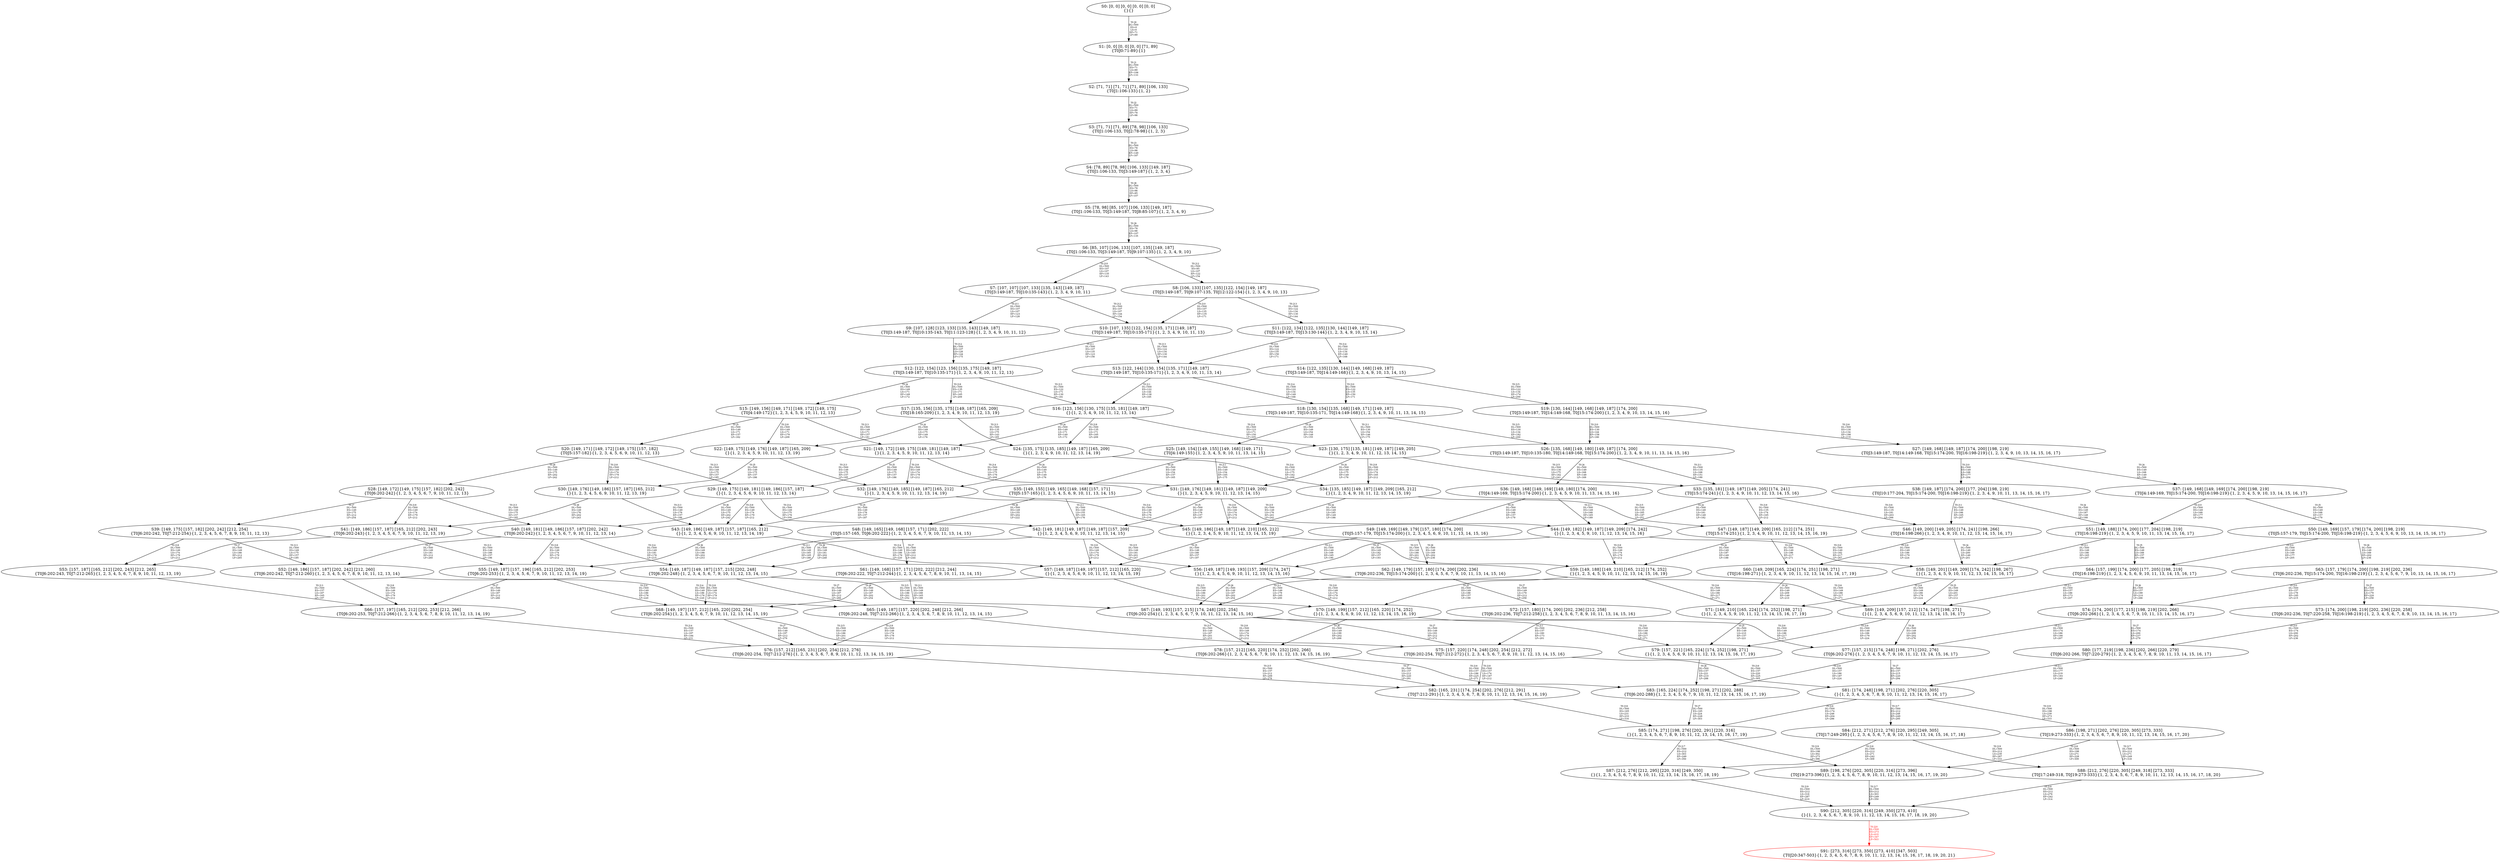 digraph {
	S0[label="S0: [0, 0] [0, 0] [0, 0] [0, 0] \n{}{}"];
	S1[label="S1: [0, 0] [0, 0] [0, 0] [71, 89] \n{T0J0:71-89}{1}"];
	S2[label="S2: [71, 71] [71, 71] [71, 89] [106, 133] \n{T0J1:106-133}{1, 2}"];
	S3[label="S3: [71, 71] [71, 89] [78, 98] [106, 133] \n{T0J1:106-133, T0J2:78-98}{1, 2, 3}"];
	S4[label="S4: [78, 89] [78, 98] [106, 133] [149, 187] \n{T0J1:106-133, T0J3:149-187}{1, 2, 3, 4}"];
	S5[label="S5: [78, 98] [85, 107] [106, 133] [149, 187] \n{T0J1:106-133, T0J3:149-187, T0J8:85-107}{1, 2, 3, 4, 9}"];
	S6[label="S6: [85, 107] [106, 133] [107, 135] [149, 187] \n{T0J1:106-133, T0J3:149-187, T0J9:107-135}{1, 2, 3, 4, 9, 10}"];
	S7[label="S7: [107, 107] [107, 133] [135, 143] [149, 187] \n{T0J3:149-187, T0J10:135-143}{1, 2, 3, 4, 9, 10, 11}"];
	S8[label="S8: [106, 133] [107, 135] [122, 154] [149, 187] \n{T0J3:149-187, T0J9:107-135, T0J12:122-154}{1, 2, 3, 4, 9, 10, 13}"];
	S9[label="S9: [107, 128] [123, 133] [135, 143] [149, 187] \n{T0J3:149-187, T0J10:135-143, T0J11:123-128}{1, 2, 3, 4, 9, 10, 11, 12}"];
	S10[label="S10: [107, 135] [122, 154] [135, 171] [149, 187] \n{T0J3:149-187, T0J10:135-171}{1, 2, 3, 4, 9, 10, 11, 13}"];
	S11[label="S11: [122, 134] [122, 135] [130, 144] [149, 187] \n{T0J3:149-187, T0J13:130-144}{1, 2, 3, 4, 9, 10, 13, 14}"];
	S12[label="S12: [122, 154] [123, 156] [135, 175] [149, 187] \n{T0J3:149-187, T0J10:135-171}{1, 2, 3, 4, 9, 10, 11, 12, 13}"];
	S13[label="S13: [122, 144] [130, 154] [135, 171] [149, 187] \n{T0J3:149-187, T0J10:135-171}{1, 2, 3, 4, 9, 10, 11, 13, 14}"];
	S14[label="S14: [122, 135] [130, 144] [149, 168] [149, 187] \n{T0J3:149-187, T0J14:149-168}{1, 2, 3, 4, 9, 10, 13, 14, 15}"];
	S15[label="S15: [149, 156] [149, 171] [149, 172] [149, 175] \n{T0J4:149-172}{1, 2, 3, 4, 5, 9, 10, 11, 12, 13}"];
	S16[label="S16: [123, 156] [130, 175] [135, 181] [149, 187] \n{}{1, 2, 3, 4, 9, 10, 11, 12, 13, 14}"];
	S17[label="S17: [135, 156] [135, 175] [149, 187] [165, 209] \n{T0J18:165-209}{1, 2, 3, 4, 9, 10, 11, 12, 13, 19}"];
	S18[label="S18: [130, 154] [135, 168] [149, 171] [149, 187] \n{T0J3:149-187, T0J10:135-171, T0J14:149-168}{1, 2, 3, 4, 9, 10, 11, 13, 14, 15}"];
	S19[label="S19: [130, 144] [149, 168] [149, 187] [174, 200] \n{T0J3:149-187, T0J14:149-168, T0J15:174-200}{1, 2, 3, 4, 9, 10, 13, 14, 15, 16}"];
	S20[label="S20: [149, 171] [149, 172] [149, 175] [157, 182] \n{T0J5:157-182}{1, 2, 3, 4, 5, 6, 9, 10, 11, 12, 13}"];
	S21[label="S21: [149, 172] [149, 175] [149, 181] [149, 187] \n{}{1, 2, 3, 4, 5, 9, 10, 11, 12, 13, 14}"];
	S22[label="S22: [149, 175] [149, 176] [149, 187] [165, 209] \n{}{1, 2, 3, 4, 5, 9, 10, 11, 12, 13, 19}"];
	S23[label="S23: [130, 175] [135, 181] [149, 187] [149, 205] \n{}{1, 2, 3, 4, 9, 10, 11, 12, 13, 14, 15}"];
	S24[label="S24: [135, 175] [135, 185] [149, 187] [165, 209] \n{}{1, 2, 3, 4, 9, 10, 11, 12, 13, 14, 19}"];
	S25[label="S25: [149, 154] [149, 155] [149, 168] [149, 171] \n{T0J4:149-155}{1, 2, 3, 4, 5, 9, 10, 11, 13, 14, 15}"];
	S26[label="S26: [135, 168] [149, 180] [149, 187] [174, 200] \n{T0J3:149-187, T0J10:135-180, T0J14:149-168, T0J15:174-200}{1, 2, 3, 4, 9, 10, 11, 13, 14, 15, 16}"];
	S27[label="S27: [149, 168] [149, 187] [174, 200] [198, 219] \n{T0J3:149-187, T0J14:149-168, T0J15:174-200, T0J16:198-219}{1, 2, 3, 4, 9, 10, 13, 14, 15, 16, 17}"];
	S28[label="S28: [149, 172] [149, 175] [157, 182] [202, 242] \n{T0J6:202-242}{1, 2, 3, 4, 5, 6, 7, 9, 10, 11, 12, 13}"];
	S29[label="S29: [149, 175] [149, 181] [149, 186] [157, 187] \n{}{1, 2, 3, 4, 5, 6, 9, 10, 11, 12, 13, 14}"];
	S30[label="S30: [149, 176] [149, 186] [157, 187] [165, 212] \n{}{1, 2, 3, 4, 5, 6, 9, 10, 11, 12, 13, 19}"];
	S31[label="S31: [149, 176] [149, 181] [149, 187] [149, 209] \n{}{1, 2, 3, 4, 5, 9, 10, 11, 12, 13, 14, 15}"];
	S32[label="S32: [149, 176] [149, 185] [149, 187] [165, 212] \n{}{1, 2, 3, 4, 5, 9, 10, 11, 12, 13, 14, 19}"];
	S33[label="S33: [135, 181] [149, 187] [149, 205] [174, 241] \n{T0J15:174-241}{1, 2, 3, 4, 9, 10, 11, 12, 13, 14, 15, 16}"];
	S34[label="S34: [135, 185] [149, 187] [149, 209] [165, 212] \n{}{1, 2, 3, 4, 9, 10, 11, 12, 13, 14, 15, 19}"];
	S35[label="S35: [149, 155] [149, 165] [149, 168] [157, 171] \n{T0J5:157-165}{1, 2, 3, 4, 5, 6, 9, 10, 11, 13, 14, 15}"];
	S36[label="S36: [149, 168] [149, 169] [149, 180] [174, 200] \n{T0J4:149-169, T0J15:174-200}{1, 2, 3, 4, 5, 9, 10, 11, 13, 14, 15, 16}"];
	S37[label="S37: [149, 168] [149, 169] [174, 200] [198, 219] \n{T0J4:149-169, T0J15:174-200, T0J16:198-219}{1, 2, 3, 4, 5, 9, 10, 13, 14, 15, 16, 17}"];
	S38[label="S38: [149, 187] [174, 200] [177, 204] [198, 219] \n{T0J10:177-204, T0J15:174-200, T0J16:198-219}{1, 2, 3, 4, 9, 10, 11, 13, 14, 15, 16, 17}"];
	S39[label="S39: [149, 175] [157, 182] [202, 242] [212, 254] \n{T0J6:202-242, T0J7:212-254}{1, 2, 3, 4, 5, 6, 7, 8, 9, 10, 11, 12, 13}"];
	S40[label="S40: [149, 181] [149, 186] [157, 187] [202, 242] \n{T0J6:202-242}{1, 2, 3, 4, 5, 6, 7, 9, 10, 11, 12, 13, 14}"];
	S41[label="S41: [149, 186] [157, 187] [165, 212] [202, 243] \n{T0J6:202-243}{1, 2, 3, 4, 5, 6, 7, 9, 10, 11, 12, 13, 19}"];
	S42[label="S42: [149, 181] [149, 187] [149, 187] [157, 209] \n{}{1, 2, 3, 4, 5, 6, 9, 10, 11, 12, 13, 14, 15}"];
	S43[label="S43: [149, 186] [149, 187] [157, 187] [165, 212] \n{}{1, 2, 3, 4, 5, 6, 9, 10, 11, 12, 13, 14, 19}"];
	S44[label="S44: [149, 182] [149, 187] [149, 209] [174, 242] \n{}{1, 2, 3, 4, 5, 9, 10, 11, 12, 13, 14, 15, 16}"];
	S45[label="S45: [149, 186] [149, 187] [149, 210] [165, 212] \n{}{1, 2, 3, 4, 5, 9, 10, 11, 12, 13, 14, 15, 19}"];
	S46[label="S46: [149, 200] [149, 205] [174, 241] [198, 266] \n{T0J16:198-266}{1, 2, 3, 4, 9, 10, 11, 12, 13, 14, 15, 16, 17}"];
	S47[label="S47: [149, 187] [149, 209] [165, 212] [174, 251] \n{T0J15:174-251}{1, 2, 3, 4, 9, 10, 11, 12, 13, 14, 15, 16, 19}"];
	S48[label="S48: [149, 165] [149, 168] [157, 171] [202, 222] \n{T0J5:157-165, T0J6:202-222}{1, 2, 3, 4, 5, 6, 7, 9, 10, 11, 13, 14, 15}"];
	S49[label="S49: [149, 169] [149, 179] [157, 180] [174, 200] \n{T0J5:157-179, T0J15:174-200}{1, 2, 3, 4, 5, 6, 9, 10, 11, 13, 14, 15, 16}"];
	S50[label="S50: [149, 169] [157, 179] [174, 200] [198, 219] \n{T0J5:157-179, T0J15:174-200, T0J16:198-219}{1, 2, 3, 4, 5, 6, 9, 10, 13, 14, 15, 16, 17}"];
	S51[label="S51: [149, 188] [174, 200] [177, 204] [198, 219] \n{T0J16:198-219}{1, 2, 3, 4, 5, 9, 10, 11, 13, 14, 15, 16, 17}"];
	S52[label="S52: [149, 186] [157, 187] [202, 242] [212, 260] \n{T0J6:202-242, T0J7:212-260}{1, 2, 3, 4, 5, 6, 7, 8, 9, 10, 11, 12, 13, 14}"];
	S53[label="S53: [157, 187] [165, 212] [202, 243] [212, 265] \n{T0J6:202-243, T0J7:212-265}{1, 2, 3, 4, 5, 6, 7, 8, 9, 10, 11, 12, 13, 19}"];
	S54[label="S54: [149, 187] [149, 187] [157, 215] [202, 248] \n{T0J6:202-248}{1, 2, 3, 4, 5, 6, 7, 9, 10, 11, 12, 13, 14, 15}"];
	S55[label="S55: [149, 187] [157, 196] [165, 212] [202, 253] \n{T0J6:202-253}{1, 2, 3, 4, 5, 6, 7, 9, 10, 11, 12, 13, 14, 19}"];
	S56[label="S56: [149, 187] [149, 193] [157, 209] [174, 247] \n{}{1, 2, 3, 4, 5, 6, 9, 10, 11, 12, 13, 14, 15, 16}"];
	S57[label="S57: [149, 187] [149, 197] [157, 212] [165, 220] \n{}{1, 2, 3, 4, 5, 6, 9, 10, 11, 12, 13, 14, 15, 19}"];
	S58[label="S58: [149, 201] [149, 209] [174, 242] [198, 267] \n{}{1, 2, 3, 4, 5, 9, 10, 11, 12, 13, 14, 15, 16, 17}"];
	S59[label="S59: [149, 188] [149, 210] [165, 212] [174, 252] \n{}{1, 2, 3, 4, 5, 9, 10, 11, 12, 13, 14, 15, 16, 19}"];
	S60[label="S60: [149, 209] [165, 224] [174, 251] [198, 271] \n{T0J16:198-271}{1, 2, 3, 4, 9, 10, 11, 12, 13, 14, 15, 16, 17, 19}"];
	S61[label="S61: [149, 168] [157, 171] [202, 222] [212, 244] \n{T0J6:202-222, T0J7:212-244}{1, 2, 3, 4, 5, 6, 7, 8, 9, 10, 11, 13, 14, 15}"];
	S62[label="S62: [149, 179] [157, 180] [174, 200] [202, 236] \n{T0J6:202-236, T0J15:174-200}{1, 2, 3, 4, 5, 6, 7, 9, 10, 11, 13, 14, 15, 16}"];
	S63[label="S63: [157, 179] [174, 200] [198, 219] [202, 236] \n{T0J6:202-236, T0J15:174-200, T0J16:198-219}{1, 2, 3, 4, 5, 6, 7, 9, 10, 13, 14, 15, 16, 17}"];
	S64[label="S64: [157, 199] [174, 200] [177, 205] [198, 219] \n{T0J16:198-219}{1, 2, 3, 4, 5, 6, 9, 10, 11, 13, 14, 15, 16, 17}"];
	S65[label="S65: [149, 187] [157, 220] [202, 248] [212, 266] \n{T0J6:202-248, T0J7:212-266}{1, 2, 3, 4, 5, 6, 7, 8, 9, 10, 11, 12, 13, 14, 15}"];
	S66[label="S66: [157, 197] [165, 212] [202, 253] [212, 266] \n{T0J6:202-253, T0J7:212-266}{1, 2, 3, 4, 5, 6, 7, 8, 9, 10, 11, 12, 13, 14, 19}"];
	S67[label="S67: [149, 193] [157, 215] [174, 248] [202, 254] \n{T0J6:202-254}{1, 2, 3, 4, 5, 6, 7, 9, 10, 11, 12, 13, 14, 15, 16}"];
	S68[label="S68: [149, 197] [157, 212] [165, 220] [202, 254] \n{T0J6:202-254}{1, 2, 3, 4, 5, 6, 7, 9, 10, 11, 12, 13, 14, 15, 19}"];
	S69[label="S69: [149, 209] [157, 212] [174, 247] [198, 271] \n{}{1, 2, 3, 4, 5, 6, 9, 10, 11, 12, 13, 14, 15, 16, 17}"];
	S70[label="S70: [149, 199] [157, 212] [165, 220] [174, 252] \n{}{1, 2, 3, 4, 5, 6, 9, 10, 11, 12, 13, 14, 15, 16, 19}"];
	S71[label="S71: [149, 210] [165, 224] [174, 252] [198, 271] \n{}{1, 2, 3, 4, 5, 9, 10, 11, 12, 13, 14, 15, 16, 17, 19}"];
	S72[label="S72: [157, 180] [174, 200] [202, 236] [212, 258] \n{T0J6:202-236, T0J7:212-258}{1, 2, 3, 4, 5, 6, 7, 8, 9, 10, 11, 13, 14, 15, 16}"];
	S73[label="S73: [174, 200] [198, 219] [202, 236] [220, 258] \n{T0J6:202-236, T0J7:220-258, T0J16:198-219}{1, 2, 3, 4, 5, 6, 7, 8, 9, 10, 13, 14, 15, 16, 17}"];
	S74[label="S74: [174, 200] [177, 215] [198, 219] [202, 266] \n{T0J6:202-266}{1, 2, 3, 4, 5, 6, 7, 9, 10, 11, 13, 14, 15, 16, 17}"];
	S75[label="S75: [157, 220] [174, 248] [202, 254] [212, 272] \n{T0J6:202-254, T0J7:212-272}{1, 2, 3, 4, 5, 6, 7, 8, 9, 10, 11, 12, 13, 14, 15, 16}"];
	S76[label="S76: [157, 212] [165, 231] [202, 254] [212, 276] \n{T0J6:202-254, T0J7:212-276}{1, 2, 3, 4, 5, 6, 7, 8, 9, 10, 11, 12, 13, 14, 15, 19}"];
	S77[label="S77: [157, 215] [174, 248] [198, 271] [202, 276] \n{T0J6:202-276}{1, 2, 3, 4, 5, 6, 7, 9, 10, 11, 12, 13, 14, 15, 16, 17}"];
	S78[label="S78: [157, 212] [165, 220] [174, 252] [202, 266] \n{T0J6:202-266}{1, 2, 3, 4, 5, 6, 7, 9, 10, 11, 12, 13, 14, 15, 16, 19}"];
	S79[label="S79: [157, 221] [165, 224] [174, 252] [198, 271] \n{}{1, 2, 3, 4, 5, 6, 9, 10, 11, 12, 13, 14, 15, 16, 17, 19}"];
	S80[label="S80: [177, 219] [198, 236] [202, 266] [220, 279] \n{T0J6:202-266, T0J7:220-279}{1, 2, 3, 4, 5, 6, 7, 8, 9, 10, 11, 13, 14, 15, 16, 17}"];
	S81[label="S81: [174, 248] [198, 271] [202, 276] [220, 305] \n{}{1, 2, 3, 4, 5, 6, 7, 8, 9, 10, 11, 12, 13, 14, 15, 16, 17}"];
	S82[label="S82: [165, 231] [174, 254] [202, 276] [212, 291] \n{T0J7:212-291}{1, 2, 3, 4, 5, 6, 7, 8, 9, 10, 11, 12, 13, 14, 15, 16, 19}"];
	S83[label="S83: [165, 224] [174, 252] [198, 271] [202, 288] \n{T0J6:202-288}{1, 2, 3, 4, 5, 6, 7, 9, 10, 11, 12, 13, 14, 15, 16, 17, 19}"];
	S84[label="S84: [212, 271] [212, 276] [220, 295] [249, 305] \n{T0J17:249-295}{1, 2, 3, 4, 5, 6, 7, 8, 9, 10, 11, 12, 13, 14, 15, 16, 17, 18}"];
	S85[label="S85: [174, 271] [198, 276] [202, 291] [220, 316] \n{}{1, 2, 3, 4, 5, 6, 7, 8, 9, 10, 11, 12, 13, 14, 15, 16, 17, 19}"];
	S86[label="S86: [198, 271] [202, 276] [220, 305] [273, 333] \n{T0J19:273-333}{1, 2, 3, 4, 5, 6, 7, 8, 9, 10, 11, 12, 13, 14, 15, 16, 17, 20}"];
	S87[label="S87: [212, 276] [212, 295] [220, 316] [249, 350] \n{}{1, 2, 3, 4, 5, 6, 7, 8, 9, 10, 11, 12, 13, 14, 15, 16, 17, 18, 19}"];
	S88[label="S88: [212, 276] [220, 305] [249, 318] [273, 333] \n{T0J17:249-318, T0J19:273-333}{1, 2, 3, 4, 5, 6, 7, 8, 9, 10, 11, 12, 13, 14, 15, 16, 17, 18, 20}"];
	S89[label="S89: [198, 276] [202, 305] [220, 316] [273, 396] \n{T0J19:273-396}{1, 2, 3, 4, 5, 6, 7, 8, 9, 10, 11, 12, 13, 14, 15, 16, 17, 19, 20}"];
	S90[label="S90: [212, 305] [220, 316] [249, 350] [273, 410] \n{}{1, 2, 3, 4, 5, 6, 7, 8, 9, 10, 11, 12, 13, 14, 15, 16, 17, 18, 19, 20}"];
	S91[label="S91: [273, 316] [273, 350] [273, 410] [347, 503] \n{T0J20:347-503}{1, 2, 3, 4, 5, 6, 7, 8, 9, 10, 11, 12, 13, 14, 15, 16, 17, 18, 19, 20, 21}"];
	S0 -> S1[label="T0 J0\nDL=500\nES=0\nLS=0\nEF=71\nLF=89",fontsize=8];
	S1 -> S2[label="T0 J1\nDL=500\nES=71\nLS=89\nEF=106\nLF=133",fontsize=8];
	S2 -> S3[label="T0 J2\nDL=500\nES=71\nLS=89\nEF=78\nLF=98",fontsize=8];
	S3 -> S4[label="T0 J3\nDL=500\nES=78\nLS=98\nEF=149\nLF=187",fontsize=8];
	S4 -> S5[label="T0 J8\nDL=500\nES=78\nLS=98\nEF=85\nLF=107",fontsize=8];
	S5 -> S6[label="T0 J9\nDL=500\nES=78\nLS=98\nEF=107\nLF=135",fontsize=8];
	S6 -> S7[label="T0 J10\nDL=500\nES=107\nLS=107\nEF=135\nLF=143",fontsize=8];
	S6 -> S8[label="T0 J12\nDL=500\nES=85\nLS=107\nEF=122\nLF=154",fontsize=8];
	S7 -> S9[label="T0 J11\nDL=500\nES=107\nLS=107\nEF=123\nLF=128",fontsize=8];
	S7 -> S10[label="T0 J12\nDL=500\nES=107\nLS=107\nEF=144\nLF=154",fontsize=8];
	S8 -> S10[label="T0 J10\nDL=500\nES=107\nLS=135\nEF=135\nLF=171",fontsize=8];
	S8 -> S11[label="T0 J13\nDL=500\nES=122\nLS=134\nEF=130\nLF=144",fontsize=8];
	S9 -> S12[label="T0 J12\nDL=500\nES=107\nLS=128\nEF=144\nLF=175",fontsize=8];
	S10 -> S12[label="T0 J11\nDL=500\nES=107\nLS=135\nEF=123\nLF=156",fontsize=8];
	S10 -> S13[label="T0 J13\nDL=500\nES=122\nLS=134\nEF=130\nLF=144",fontsize=8];
	S11 -> S13[label="T0 J10\nDL=500\nES=122\nLS=135\nEF=150\nLF=171",fontsize=8];
	S11 -> S14[label="T0 J14\nDL=500\nES=122\nLS=134\nEF=149\nLF=168",fontsize=8];
	S12 -> S15[label="T0 J4\nDL=500\nES=149\nLS=171\nEF=149\nLF=172",fontsize=8];
	S12 -> S16[label="T0 J13\nDL=500\nES=122\nLS=171\nEF=130\nLF=181",fontsize=8];
	S12 -> S17[label="T0 J18\nDL=500\nES=135\nLS=171\nEF=165\nLF=209",fontsize=8];
	S13 -> S16[label="T0 J11\nDL=500\nES=122\nLS=144\nEF=138\nLF=165",fontsize=8];
	S13 -> S18[label="T0 J14\nDL=500\nES=122\nLS=134\nEF=149\nLF=168",fontsize=8];
	S14 -> S18[label="T0 J10\nDL=500\nES=122\nLS=135\nEF=150\nLF=171",fontsize=8];
	S14 -> S19[label="T0 J15\nDL=500\nES=122\nLS=134\nEF=174\nLF=200",fontsize=8];
	S15 -> S20[label="T0 J5\nDL=500\nES=149\nLS=171\nEF=157\nLF=182",fontsize=8];
	S15 -> S21[label="T0 J13\nDL=500\nES=149\nLS=171\nEF=157\nLF=181",fontsize=8];
	S15 -> S22[label="T0 J18\nDL=500\nES=149\nLS=171\nEF=179\nLF=209",fontsize=8];
	S16 -> S21[label="T0 J4\nDL=500\nES=149\nLS=171\nEF=149\nLF=172",fontsize=8];
	S16 -> S23[label="T0 J14\nDL=500\nES=123\nLS=171\nEF=150\nLF=205",fontsize=8];
	S16 -> S24[label="T0 J18\nDL=500\nES=135\nLS=171\nEF=165\nLF=209",fontsize=8];
	S17 -> S22[label="T0 J4\nDL=500\nES=149\nLS=175\nEF=149\nLF=176",fontsize=8];
	S17 -> S24[label="T0 J13\nDL=500\nES=135\nLS=175\nEF=143\nLF=185",fontsize=8];
	S18 -> S25[label="T0 J4\nDL=500\nES=149\nLS=154\nEF=149\nLF=155",fontsize=8];
	S18 -> S23[label="T0 J11\nDL=500\nES=130\nLS=154\nEF=146\nLF=175",fontsize=8];
	S18 -> S26[label="T0 J15\nDL=500\nES=130\nLS=134\nEF=182\nLF=200",fontsize=8];
	S19 -> S26[label="T0 J10\nDL=500\nES=130\nLS=144\nEF=158\nLF=180",fontsize=8];
	S19 -> S27[label="T0 J16\nDL=500\nES=130\nLS=134\nEF=198\nLF=219",fontsize=8];
	S20 -> S28[label="T0 J6\nDL=500\nES=149\nLS=175\nEF=202\nLF=242",fontsize=8];
	S20 -> S29[label="T0 J13\nDL=500\nES=149\nLS=175\nEF=157\nLF=185",fontsize=8];
	S20 -> S30[label="T0 J18\nDL=500\nES=149\nLS=174\nEF=179\nLF=212",fontsize=8];
	S21 -> S29[label="T0 J5\nDL=500\nES=149\nLS=175\nEF=157\nLF=186",fontsize=8];
	S21 -> S31[label="T0 J14\nDL=500\nES=149\nLS=175\nEF=176\nLF=209",fontsize=8];
	S21 -> S32[label="T0 J18\nDL=500\nES=149\nLS=174\nEF=179\nLF=212",fontsize=8];
	S22 -> S30[label="T0 J5\nDL=500\nES=149\nLS=175\nEF=157\nLF=186",fontsize=8];
	S22 -> S32[label="T0 J13\nDL=500\nES=149\nLS=175\nEF=157\nLF=185",fontsize=8];
	S23 -> S31[label="T0 J4\nDL=500\nES=149\nLS=175\nEF=149\nLF=176",fontsize=8];
	S23 -> S33[label="T0 J15\nDL=500\nES=130\nLS=175\nEF=182\nLF=241",fontsize=8];
	S23 -> S34[label="T0 J18\nDL=500\nES=135\nLS=174\nEF=165\nLF=212",fontsize=8];
	S24 -> S32[label="T0 J4\nDL=500\nES=149\nLS=175\nEF=149\nLF=176",fontsize=8];
	S24 -> S34[label="T0 J14\nDL=500\nES=135\nLS=175\nEF=162\nLF=209",fontsize=8];
	S25 -> S35[label="T0 J5\nDL=500\nES=149\nLS=154\nEF=157\nLF=165",fontsize=8];
	S25 -> S31[label="T0 J11\nDL=500\nES=149\nLS=154\nEF=165\nLF=175",fontsize=8];
	S26 -> S36[label="T0 J4\nDL=500\nES=149\nLS=168\nEF=149\nLF=169",fontsize=8];
	S26 -> S33[label="T0 J11\nDL=500\nES=135\nLS=168\nEF=151\nLF=189",fontsize=8];
	S27 -> S37[label="T0 J4\nDL=500\nES=149\nLS=168\nEF=149\nLF=169",fontsize=8];
	S27 -> S38[label="T0 J10\nDL=500\nES=149\nLS=168\nEF=177\nLF=204",fontsize=8];
	S28 -> S39[label="T0 J7\nDL=500\nES=149\nLS=175\nEF=212\nLF=254",fontsize=8];
	S28 -> S40[label="T0 J13\nDL=500\nES=149\nLS=175\nEF=157\nLF=185",fontsize=8];
	S28 -> S41[label="T0 J18\nDL=500\nES=149\nLS=174\nEF=179\nLF=212",fontsize=8];
	S29 -> S40[label="T0 J6\nDL=500\nES=149\nLS=175\nEF=202\nLF=242",fontsize=8];
	S29 -> S42[label="T0 J14\nDL=500\nES=149\nLS=175\nEF=176\nLF=209",fontsize=8];
	S29 -> S43[label="T0 J18\nDL=500\nES=149\nLS=174\nEF=179\nLF=212",fontsize=8];
	S30 -> S41[label="T0 J6\nDL=500\nES=149\nLS=176\nEF=202\nLF=243",fontsize=8];
	S30 -> S43[label="T0 J13\nDL=500\nES=149\nLS=176\nEF=157\nLF=186",fontsize=8];
	S31 -> S42[label="T0 J5\nDL=500\nES=149\nLS=176\nEF=157\nLF=187",fontsize=8];
	S31 -> S44[label="T0 J15\nDL=500\nES=149\nLS=176\nEF=201\nLF=242",fontsize=8];
	S31 -> S45[label="T0 J18\nDL=500\nES=149\nLS=174\nEF=179\nLF=212",fontsize=8];
	S32 -> S43[label="T0 J5\nDL=500\nES=149\nLS=176\nEF=157\nLF=187",fontsize=8];
	S32 -> S45[label="T0 J14\nDL=500\nES=149\nLS=176\nEF=176\nLF=210",fontsize=8];
	S33 -> S44[label="T0 J4\nDL=500\nES=149\nLS=181\nEF=149\nLF=182",fontsize=8];
	S33 -> S46[label="T0 J16\nDL=500\nES=135\nLS=181\nEF=203\nLF=266",fontsize=8];
	S33 -> S47[label="T0 J18\nDL=500\nES=135\nLS=174\nEF=165\nLF=212",fontsize=8];
	S34 -> S45[label="T0 J4\nDL=500\nES=149\nLS=185\nEF=149\nLF=186",fontsize=8];
	S34 -> S47[label="T0 J15\nDL=500\nES=135\nLS=185\nEF=187\nLF=251",fontsize=8];
	S35 -> S48[label="T0 J6\nDL=500\nES=149\nLS=155\nEF=202\nLF=222",fontsize=8];
	S35 -> S42[label="T0 J11\nDL=500\nES=149\nLS=155\nEF=165\nLF=176",fontsize=8];
	S36 -> S49[label="T0 J5\nDL=500\nES=149\nLS=168\nEF=157\nLF=179",fontsize=8];
	S36 -> S44[label="T0 J11\nDL=500\nES=149\nLS=168\nEF=165\nLF=189",fontsize=8];
	S37 -> S50[label="T0 J5\nDL=500\nES=149\nLS=168\nEF=157\nLF=179",fontsize=8];
	S37 -> S51[label="T0 J10\nDL=500\nES=149\nLS=168\nEF=177\nLF=204",fontsize=8];
	S38 -> S51[label="T0 J4\nDL=500\nES=149\nLS=187\nEF=149\nLF=188",fontsize=8];
	S38 -> S46[label="T0 J11\nDL=500\nES=149\nLS=186\nEF=165\nLF=207",fontsize=8];
	S39 -> S52[label="T0 J13\nDL=500\nES=149\nLS=175\nEF=157\nLF=185",fontsize=8];
	S39 -> S53[label="T0 J18\nDL=500\nES=149\nLS=174\nEF=179\nLF=212",fontsize=8];
	S40 -> S52[label="T0 J7\nDL=500\nES=149\nLS=181\nEF=212\nLF=260",fontsize=8];
	S40 -> S54[label="T0 J14\nDL=500\nES=149\nLS=181\nEF=176\nLF=215",fontsize=8];
	S40 -> S55[label="T0 J18\nDL=500\nES=149\nLS=174\nEF=179\nLF=212",fontsize=8];
	S41 -> S53[label="T0 J7\nDL=500\nES=149\nLS=186\nEF=212\nLF=265",fontsize=8];
	S41 -> S55[label="T0 J13\nDL=500\nES=149\nLS=186\nEF=157\nLF=196",fontsize=8];
	S42 -> S54[label="T0 J6\nDL=500\nES=149\nLS=181\nEF=202\nLF=248",fontsize=8];
	S42 -> S56[label="T0 J15\nDL=500\nES=149\nLS=181\nEF=201\nLF=247",fontsize=8];
	S42 -> S57[label="T0 J18\nDL=500\nES=149\nLS=174\nEF=179\nLF=212",fontsize=8];
	S43 -> S55[label="T0 J6\nDL=500\nES=149\nLS=186\nEF=202\nLF=253",fontsize=8];
	S43 -> S57[label="T0 J14\nDL=500\nES=149\nLS=186\nEF=176\nLF=220",fontsize=8];
	S44 -> S56[label="T0 J5\nDL=500\nES=149\nLS=182\nEF=157\nLF=193",fontsize=8];
	S44 -> S58[label="T0 J16\nDL=500\nES=149\nLS=182\nEF=217\nLF=267",fontsize=8];
	S44 -> S59[label="T0 J18\nDL=500\nES=149\nLS=174\nEF=179\nLF=212",fontsize=8];
	S45 -> S57[label="T0 J5\nDL=500\nES=149\nLS=186\nEF=157\nLF=197",fontsize=8];
	S45 -> S59[label="T0 J15\nDL=500\nES=149\nLS=186\nEF=201\nLF=252",fontsize=8];
	S46 -> S58[label="T0 J4\nDL=500\nES=149\nLS=200\nEF=149\nLF=201",fontsize=8];
	S46 -> S60[label="T0 J18\nDL=500\nES=149\nLS=186\nEF=179\nLF=224",fontsize=8];
	S47 -> S59[label="T0 J4\nDL=500\nES=149\nLS=187\nEF=149\nLF=188",fontsize=8];
	S47 -> S60[label="T0 J16\nDL=500\nES=149\nLS=186\nEF=217\nLF=271",fontsize=8];
	S48 -> S61[label="T0 J7\nDL=500\nES=149\nLS=165\nEF=212\nLF=244",fontsize=8];
	S48 -> S54[label="T0 J11\nDL=500\nES=149\nLS=165\nEF=165\nLF=186",fontsize=8];
	S49 -> S62[label="T0 J6\nDL=500\nES=149\nLS=169\nEF=202\nLF=236",fontsize=8];
	S49 -> S56[label="T0 J11\nDL=500\nES=149\nLS=169\nEF=165\nLF=190",fontsize=8];
	S50 -> S63[label="T0 J6\nDL=500\nES=149\nLS=169\nEF=202\nLF=236",fontsize=8];
	S50 -> S64[label="T0 J10\nDL=500\nES=149\nLS=169\nEF=177\nLF=205",fontsize=8];
	S51 -> S64[label="T0 J5\nDL=500\nES=149\nLS=188\nEF=157\nLF=199",fontsize=8];
	S51 -> S58[label="T0 J11\nDL=500\nES=149\nLS=186\nEF=165\nLF=207",fontsize=8];
	S52 -> S65[label="T0 J14\nDL=500\nES=149\nLS=186\nEF=176\nLF=220",fontsize=8];
	S52 -> S66[label="T0 J18\nDL=500\nES=149\nLS=174\nEF=179\nLF=212",fontsize=8];
	S53 -> S66[label="T0 J13\nDL=500\nES=157\nLS=187\nEF=165\nLF=197",fontsize=8];
	S54 -> S65[label="T0 J7\nDL=500\nES=149\nLS=187\nEF=212\nLF=266",fontsize=8];
	S54 -> S67[label="T0 J15\nDL=500\nES=149\nLS=186\nEF=201\nLF=252",fontsize=8];
	S54 -> S68[label="T0 J18\nDL=500\nES=149\nLS=174\nEF=179\nLF=212",fontsize=8];
	S55 -> S66[label="T0 J7\nDL=500\nES=149\nLS=187\nEF=212\nLF=266",fontsize=8];
	S55 -> S68[label="T0 J14\nDL=500\nES=149\nLS=186\nEF=176\nLF=220",fontsize=8];
	S56 -> S67[label="T0 J6\nDL=500\nES=149\nLS=187\nEF=202\nLF=254",fontsize=8];
	S56 -> S69[label="T0 J16\nDL=500\nES=149\nLS=186\nEF=217\nLF=271",fontsize=8];
	S56 -> S70[label="T0 J18\nDL=500\nES=149\nLS=174\nEF=179\nLF=212",fontsize=8];
	S57 -> S68[label="T0 J6\nDL=500\nES=149\nLS=187\nEF=202\nLF=254",fontsize=8];
	S57 -> S70[label="T0 J15\nDL=500\nES=149\nLS=186\nEF=201\nLF=252",fontsize=8];
	S58 -> S69[label="T0 J5\nDL=500\nES=149\nLS=201\nEF=157\nLF=212",fontsize=8];
	S58 -> S71[label="T0 J18\nDL=500\nES=149\nLS=186\nEF=179\nLF=224",fontsize=8];
	S59 -> S70[label="T0 J5\nDL=500\nES=149\nLS=188\nEF=157\nLF=199",fontsize=8];
	S59 -> S71[label="T0 J16\nDL=500\nES=149\nLS=186\nEF=217\nLF=271",fontsize=8];
	S60 -> S71[label="T0 J4\nDL=500\nES=149\nLS=209\nEF=149\nLF=210",fontsize=8];
	S61 -> S65[label="T0 J11\nDL=500\nES=149\nLS=168\nEF=165\nLF=189",fontsize=8];
	S62 -> S72[label="T0 J7\nDL=500\nES=149\nLS=179\nEF=212\nLF=258",fontsize=8];
	S62 -> S67[label="T0 J11\nDL=500\nES=149\nLS=179\nEF=165\nLF=200",fontsize=8];
	S63 -> S73[label="T0 J7\nDL=500\nES=157\nLS=179\nEF=220\nLF=258",fontsize=8];
	S63 -> S74[label="T0 J10\nDL=500\nES=157\nLS=179\nEF=185\nLF=215",fontsize=8];
	S64 -> S74[label="T0 J6\nDL=500\nES=157\nLS=199\nEF=210\nLF=266",fontsize=8];
	S64 -> S69[label="T0 J11\nDL=500\nES=157\nLS=186\nEF=173\nLF=207",fontsize=8];
	S65 -> S75[label="T0 J15\nDL=500\nES=149\nLS=187\nEF=201\nLF=253",fontsize=8];
	S65 -> S76[label="T0 J18\nDL=500\nES=149\nLS=174\nEF=179\nLF=212",fontsize=8];
	S66 -> S76[label="T0 J14\nDL=500\nES=157\nLS=197\nEF=184\nLF=231",fontsize=8];
	S67 -> S75[label="T0 J7\nDL=500\nES=149\nLS=193\nEF=212\nLF=272",fontsize=8];
	S67 -> S77[label="T0 J16\nDL=500\nES=149\nLS=186\nEF=217\nLF=271",fontsize=8];
	S67 -> S78[label="T0 J18\nDL=500\nES=149\nLS=174\nEF=179\nLF=212",fontsize=8];
	S68 -> S76[label="T0 J7\nDL=500\nES=149\nLS=197\nEF=212\nLF=276",fontsize=8];
	S68 -> S78[label="T0 J15\nDL=500\nES=149\nLS=186\nEF=201\nLF=252",fontsize=8];
	S69 -> S77[label="T0 J6\nDL=500\nES=149\nLS=209\nEF=202\nLF=276",fontsize=8];
	S69 -> S79[label="T0 J18\nDL=500\nES=149\nLS=186\nEF=179\nLF=224",fontsize=8];
	S70 -> S78[label="T0 J6\nDL=500\nES=149\nLS=199\nEF=202\nLF=266",fontsize=8];
	S70 -> S79[label="T0 J16\nDL=500\nES=149\nLS=186\nEF=217\nLF=271",fontsize=8];
	S71 -> S79[label="T0 J5\nDL=500\nES=149\nLS=210\nEF=157\nLF=221",fontsize=8];
	S72 -> S75[label="T0 J11\nDL=500\nES=157\nLS=180\nEF=173\nLF=201",fontsize=8];
	S73 -> S80[label="T0 J10\nDL=500\nES=174\nLS=200\nEF=202\nLF=236",fontsize=8];
	S74 -> S80[label="T0 J7\nDL=500\nES=174\nLS=200\nEF=237\nLF=279",fontsize=8];
	S74 -> S77[label="T0 J11\nDL=500\nES=174\nLS=186\nEF=190\nLF=207",fontsize=8];
	S75 -> S81[label="T0 J16\nDL=500\nES=157\nLS=220\nEF=225\nLF=305",fontsize=8];
	S75 -> S82[label="T0 J18\nDL=500\nES=157\nLS=174\nEF=187\nLF=212",fontsize=8];
	S76 -> S82[label="T0 J15\nDL=500\nES=157\nLS=212\nEF=209\nLF=278",fontsize=8];
	S77 -> S81[label="T0 J7\nDL=500\nES=157\nLS=215\nEF=220\nLF=294",fontsize=8];
	S77 -> S83[label="T0 J18\nDL=500\nES=157\nLS=186\nEF=187\nLF=224",fontsize=8];
	S78 -> S82[label="T0 J7\nDL=500\nES=157\nLS=212\nEF=220\nLF=291",fontsize=8];
	S78 -> S83[label="T0 J16\nDL=500\nES=157\nLS=186\nEF=225\nLF=271",fontsize=8];
	S79 -> S83[label="T0 J6\nDL=500\nES=157\nLS=221\nEF=210\nLF=288",fontsize=8];
	S80 -> S81[label="T0 J11\nDL=500\nES=177\nLS=219\nEF=193\nLF=240",fontsize=8];
	S81 -> S84[label="T0 J17\nDL=500\nES=212\nLS=248\nEF=249\nLF=295",fontsize=8];
	S81 -> S85[label="T0 J18\nDL=500\nES=174\nLS=248\nEF=204\nLF=286",fontsize=8];
	S81 -> S86[label="T0 J19\nDL=500\nES=198\nLS=239\nEF=273\nLF=333",fontsize=8];
	S82 -> S85[label="T0 J16\nDL=500\nES=165\nLS=231\nEF=233\nLF=316",fontsize=8];
	S83 -> S85[label="T0 J7\nDL=500\nES=165\nLS=224\nEF=228\nLF=303",fontsize=8];
	S84 -> S87[label="T0 J18\nDL=500\nES=212\nLS=271\nEF=242\nLF=309",fontsize=8];
	S84 -> S88[label="T0 J19\nDL=500\nES=212\nLS=239\nEF=287\nLF=333",fontsize=8];
	S85 -> S87[label="T0 J17\nDL=500\nES=212\nLS=303\nEF=249\nLF=350",fontsize=8];
	S85 -> S89[label="T0 J19\nDL=500\nES=198\nLS=302\nEF=273\nLF=396",fontsize=8];
	S86 -> S88[label="T0 J17\nDL=500\nES=212\nLS=271\nEF=249\nLF=318",fontsize=8];
	S86 -> S89[label="T0 J18\nDL=500\nES=198\nLS=271\nEF=228\nLF=309",fontsize=8];
	S87 -> S90[label="T0 J19\nDL=500\nES=212\nLS=316\nEF=287\nLF=410",fontsize=8];
	S88 -> S90[label="T0 J18\nDL=500\nES=212\nLS=276\nEF=242\nLF=314",fontsize=8];
	S89 -> S90[label="T0 J17\nDL=500\nES=212\nLS=303\nEF=249\nLF=350",fontsize=8];
	S90 -> S91[label="T0 J20\nDL=500\nES=273\nLS=410\nEF=347\nLF=503",color=Red,fontcolor=Red,fontsize=8];
S91[color=Red];
}
